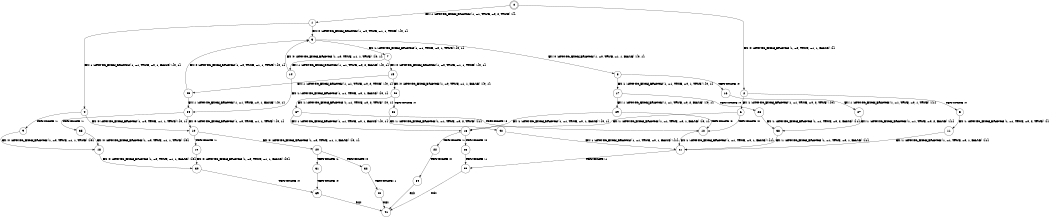 digraph BCG {
size = "7, 10.5";
center = TRUE;
node [shape = circle];
0 [peripheries = 2];
0 -> 1 [label = "EX !1 !ATOMIC_EXCH_BRANCH (1, +1, TRUE, +0, 2, TRUE) !{}"];
0 -> 2 [label = "EX !0 !ATOMIC_EXCH_BRANCH (1, +0, TRUE, +1, 1, FALSE) !{}"];
1 -> 3 [label = "EX !0 !ATOMIC_EXCH_BRANCH (1, +0, TRUE, +1, 1, TRUE) !{0, 1}"];
1 -> 4 [label = "EX !1 !ATOMIC_EXCH_BRANCH (1, +1, TRUE, +0, 1, FALSE) !{0, 1}"];
2 -> 5 [label = "TERMINATE !0"];
2 -> 6 [label = "EX !1 !ATOMIC_EXCH_BRANCH (1, +1, TRUE, +0, 2, TRUE) !{0}"];
3 -> 7 [label = "EX !1 !ATOMIC_EXCH_BRANCH (1, +1, TRUE, +0, 1, TRUE) !{0, 1}"];
3 -> 8 [label = "EX !0 !ATOMIC_EXCH_BRANCH (1, +0, TRUE, +1, 1, FALSE) !{0, 1}"];
4 -> 9 [label = "TERMINATE !1"];
4 -> 10 [label = "EX !0 !ATOMIC_EXCH_BRANCH (1, +0, TRUE, +1, 1, TRUE) !{0, 1}"];
5 -> 11 [label = "EX !1 !ATOMIC_EXCH_BRANCH (1, +1, TRUE, +0, 2, TRUE) !{}"];
6 -> 12 [label = "TERMINATE !0"];
6 -> 13 [label = "EX !1 !ATOMIC_EXCH_BRANCH (1, +1, TRUE, +0, 1, FALSE) !{0, 1}"];
7 -> 14 [label = "EX !1 !ATOMIC_EXCH_BRANCH (1, +1, TRUE, +0, 2, FALSE) !{0, 1}"];
7 -> 15 [label = "EX !0 !ATOMIC_EXCH_BRANCH (1, +0, TRUE, +1, 1, TRUE) !{0, 1}"];
8 -> 16 [label = "TERMINATE !0"];
8 -> 17 [label = "EX !1 !ATOMIC_EXCH_BRANCH (1, +1, TRUE, +0, 1, TRUE) !{0, 1}"];
9 -> 18 [label = "EX !0 !ATOMIC_EXCH_BRANCH (1, +0, TRUE, +1, 1, TRUE) !{0}"];
10 -> 19 [label = "TERMINATE !1"];
10 -> 20 [label = "EX !0 !ATOMIC_EXCH_BRANCH (1, +0, TRUE, +1, 1, FALSE) !{0, 1}"];
11 -> 21 [label = "EX !1 !ATOMIC_EXCH_BRANCH (1, +1, TRUE, +0, 1, FALSE) !{1}"];
12 -> 21 [label = "EX !1 !ATOMIC_EXCH_BRANCH (1, +1, TRUE, +0, 1, FALSE) !{1}"];
13 -> 22 [label = "TERMINATE !1"];
13 -> 23 [label = "TERMINATE !0"];
14 -> 24 [label = "EX !1 !ATOMIC_EXCH_BRANCH (1, +1, TRUE, +0, 1, FALSE) !{0, 1}"];
14 -> 3 [label = "EX !0 !ATOMIC_EXCH_BRANCH (1, +0, TRUE, +1, 1, TRUE) !{0, 1}"];
15 -> 25 [label = "EX !1 !ATOMIC_EXCH_BRANCH (1, +1, TRUE, +0, 2, TRUE) !{0, 1}"];
15 -> 26 [label = "EX !0 !ATOMIC_EXCH_BRANCH (1, +0, TRUE, +1, 1, FALSE) !{0, 1}"];
16 -> 27 [label = "EX !1 !ATOMIC_EXCH_BRANCH (1, +1, TRUE, +0, 1, TRUE) !{1}"];
17 -> 28 [label = "TERMINATE !0"];
17 -> 29 [label = "EX !1 !ATOMIC_EXCH_BRANCH (1, +1, TRUE, +0, 2, FALSE) !{0, 1}"];
18 -> 30 [label = "EX !0 !ATOMIC_EXCH_BRANCH (1, +0, TRUE, +1, 1, FALSE) !{0}"];
19 -> 30 [label = "EX !0 !ATOMIC_EXCH_BRANCH (1, +0, TRUE, +1, 1, FALSE) !{0}"];
20 -> 31 [label = "TERMINATE !1"];
20 -> 32 [label = "TERMINATE !0"];
21 -> 33 [label = "TERMINATE !1"];
22 -> 34 [label = "TERMINATE !0"];
23 -> 33 [label = "TERMINATE !1"];
24 -> 35 [label = "TERMINATE !1"];
24 -> 10 [label = "EX !0 !ATOMIC_EXCH_BRANCH (1, +0, TRUE, +1, 1, TRUE) !{0, 1}"];
25 -> 24 [label = "EX !1 !ATOMIC_EXCH_BRANCH (1, +1, TRUE, +0, 1, FALSE) !{0, 1}"];
25 -> 3 [label = "EX !0 !ATOMIC_EXCH_BRANCH (1, +0, TRUE, +1, 1, TRUE) !{0, 1}"];
26 -> 36 [label = "TERMINATE !0"];
26 -> 37 [label = "EX !1 !ATOMIC_EXCH_BRANCH (1, +1, TRUE, +0, 2, TRUE) !{0, 1}"];
27 -> 38 [label = "EX !1 !ATOMIC_EXCH_BRANCH (1, +1, TRUE, +0, 2, FALSE) !{1}"];
28 -> 38 [label = "EX !1 !ATOMIC_EXCH_BRANCH (1, +1, TRUE, +0, 2, FALSE) !{1}"];
29 -> 12 [label = "TERMINATE !0"];
29 -> 13 [label = "EX !1 !ATOMIC_EXCH_BRANCH (1, +1, TRUE, +0, 1, FALSE) !{0, 1}"];
30 -> 39 [label = "TERMINATE !0"];
31 -> 39 [label = "TERMINATE !0"];
32 -> 40 [label = "TERMINATE !1"];
33 -> 41 [label = "exit"];
34 -> 41 [label = "exit"];
35 -> 18 [label = "EX !0 !ATOMIC_EXCH_BRANCH (1, +0, TRUE, +1, 1, TRUE) !{0}"];
36 -> 42 [label = "EX !1 !ATOMIC_EXCH_BRANCH (1, +1, TRUE, +0, 2, TRUE) !{1}"];
37 -> 12 [label = "TERMINATE !0"];
37 -> 13 [label = "EX !1 !ATOMIC_EXCH_BRANCH (1, +1, TRUE, +0, 1, FALSE) !{0, 1}"];
38 -> 21 [label = "EX !1 !ATOMIC_EXCH_BRANCH (1, +1, TRUE, +0, 1, FALSE) !{1}"];
39 -> 41 [label = "exit"];
40 -> 41 [label = "exit"];
42 -> 21 [label = "EX !1 !ATOMIC_EXCH_BRANCH (1, +1, TRUE, +0, 1, FALSE) !{1}"];
}
